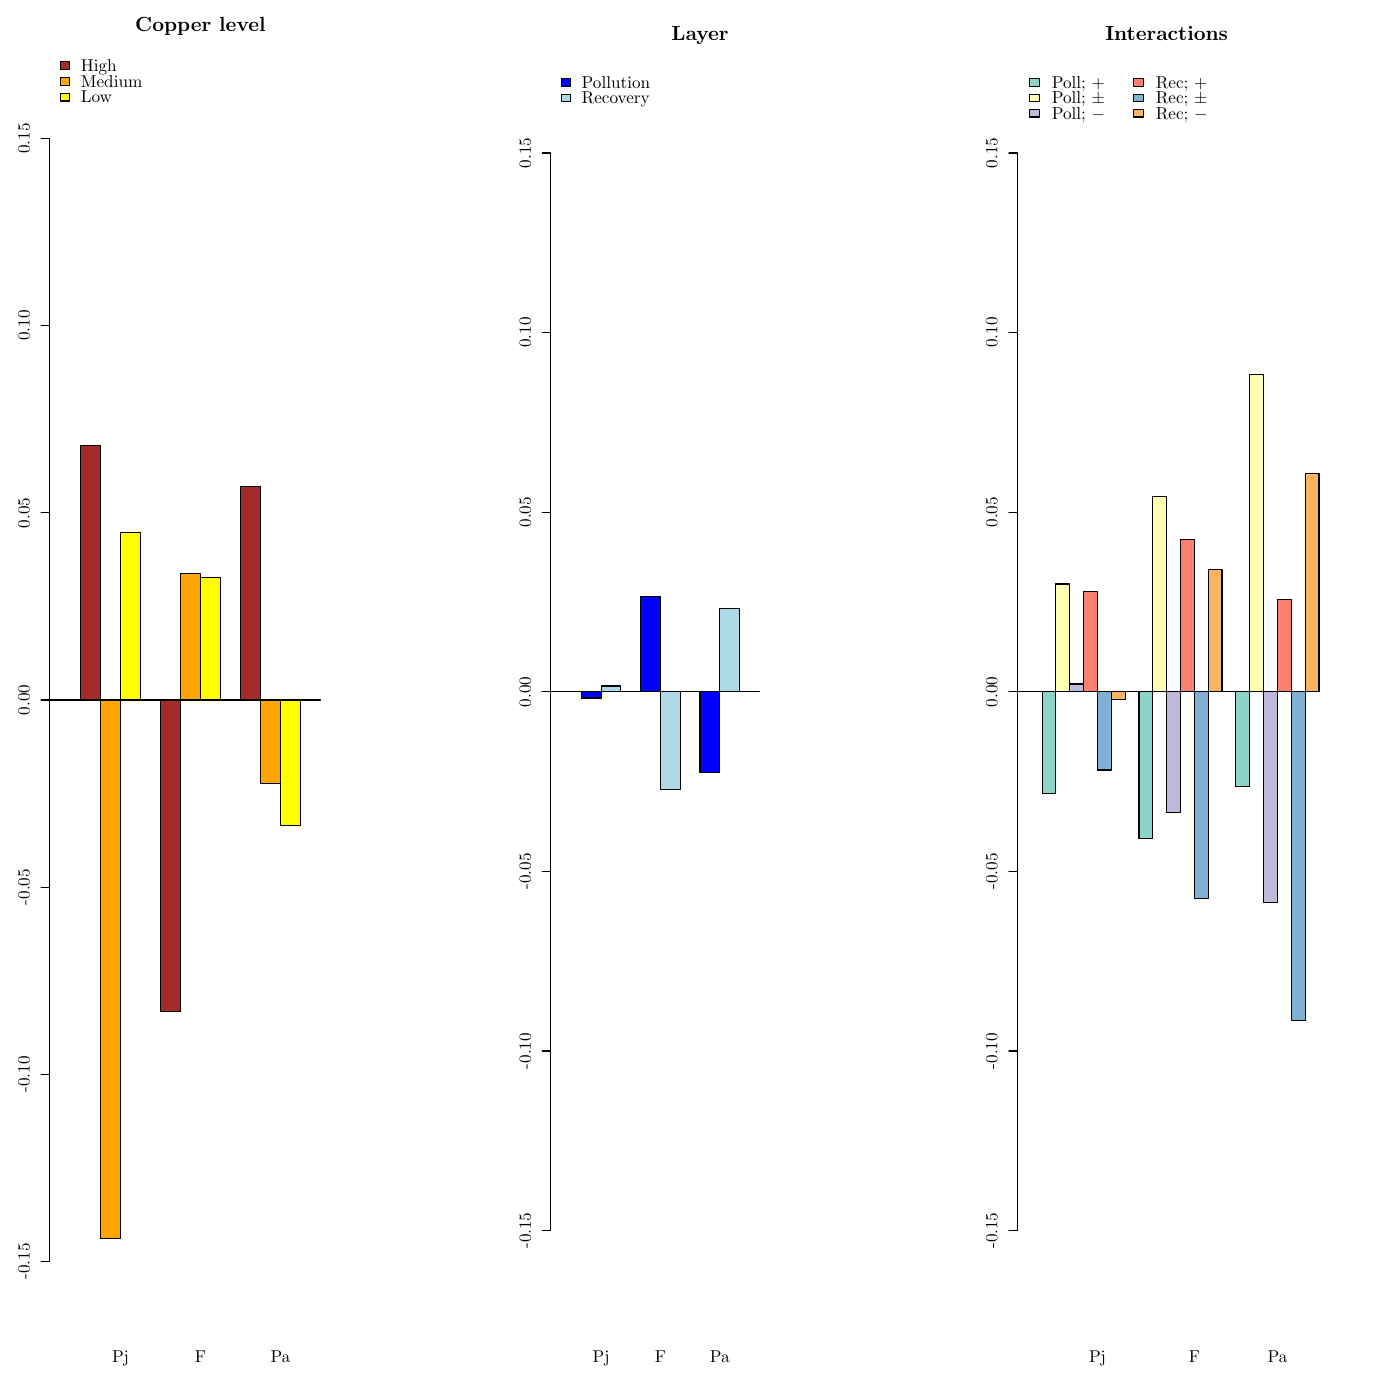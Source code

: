 % Created by tikzDevice version 0.9 on 2016-03-08 15:48:54
% !TEX encoding = UTF-8 Unicode
\documentclass{article}
\nonstopmode

\usepackage{tikz}

\usepackage[active,tightpage,psfixbb]{preview}

\PreviewEnvironment{pgfpicture}

\setlength\PreviewBorder{0pt}

\newcommand{\SweaveOpts}[1]{}  % do not interfere with LaTeX
\newcommand{\SweaveInput}[1]{} % because they are not real TeX commands
\newcommand{\Sexpr}[1]{}       % will only be parsed by R


\usepackage[utf8]{inputenc}
\usepackage{amsmath}
\usepackage{graphicx}
%\usepackage{bbold}
\usepackage{tikz}
%\usepackage{silence}
\usepackage{mdframed}
%\WarningFilter{mdframed}{You got a bad break}
\usepackage[colorinlistoftodos]{todonotes}
%\usepackage{listings}
\usepackage{listingsutf8}
\usepackage{color}
\colorlet{exampcol}{blue!10}
\usepackage{multicol}
\usepackage[answerdelayed]{exercise}
\usepackage{booktabs}
\usepackage{caption}

\title{BIO311: Population Ecology\\ \textit{Prac 9: Population Matrices \& LTRE}}

\setcounter{tocdepth}{1} % Determines the depth of the table of contents;; 0:chapters, 1: chapters and sections, 2: chapters,sections and subsections

%\renewcommand{\theExercise}{\thechapter.\arabic{Exercise}}%


\begin{document}

\begin{tikzpicture}[x=1pt,y=1pt]
\definecolor{fillColor}{RGB}{255,255,255}
\path[use as bounding box,fill=fillColor,fill opacity=0.00] (0,0) rectangle (505.89,505.89);
\begin{scope}
\path[clip] (  0.00,  0.00) rectangle (168.63,505.89);
\definecolor{drawColor}{RGB}{0,0,0}
\definecolor{fillColor}{RGB}{165,42,42}

\path[draw=drawColor,line width= 0.4pt,line join=round,line cap=round,fill=fillColor] ( 29.09,252.94) rectangle ( 36.31,344.84);
\definecolor{fillColor}{RGB}{255,165,0}

\path[draw=drawColor,line width= 0.4pt,line join=round,line cap=round,fill=fillColor] ( 36.31,252.94) rectangle ( 43.54, 58.40);
\definecolor{fillColor}{RGB}{255,255,0}

\path[draw=drawColor,line width= 0.4pt,line join=round,line cap=round,fill=fillColor] ( 43.54,252.94) rectangle ( 50.76,313.40);
\definecolor{fillColor}{RGB}{165,42,42}

\path[draw=drawColor,line width= 0.4pt,line join=round,line cap=round,fill=fillColor] ( 57.99,252.94) rectangle ( 65.21,140.34);
\definecolor{fillColor}{RGB}{255,165,0}

\path[draw=drawColor,line width= 0.4pt,line join=round,line cap=round,fill=fillColor] ( 65.21,252.94) rectangle ( 72.43,298.66);
\definecolor{fillColor}{RGB}{255,255,0}

\path[draw=drawColor,line width= 0.4pt,line join=round,line cap=round,fill=fillColor] ( 72.43,252.94) rectangle ( 79.66,297.32);
\definecolor{fillColor}{RGB}{165,42,42}

\path[draw=drawColor,line width= 0.4pt,line join=round,line cap=round,fill=fillColor] ( 86.88,252.94) rectangle ( 94.11,329.96);
\definecolor{fillColor}{RGB}{255,165,0}

\path[draw=drawColor,line width= 0.4pt,line join=round,line cap=round,fill=fillColor] ( 94.11,252.94) rectangle (101.33,222.64);
\definecolor{fillColor}{RGB}{255,255,0}

\path[draw=drawColor,line width= 0.4pt,line join=round,line cap=round,fill=fillColor] (101.33,252.94) rectangle (108.56,207.64);

\node[text=drawColor,anchor=base,inner sep=0pt, outer sep=0pt, scale=  0.74] at ( 72.43,494.43) {\bfseries Copper level};

\node[text=drawColor,rotate= 90.00,anchor=base,inner sep=0pt, outer sep=0pt, scale=  0.62] at ( -1.19,252.94) {Parameters contribution};
\end{scope}
\begin{scope}
\path[clip] (  0.00,  0.00) rectangle (505.89,505.89);
\definecolor{drawColor}{RGB}{0,0,0}

\path[draw=drawColor,line width= 0.4pt,line join=round,line cap=round] ( 17.82, 50.05) -- ( 17.82,455.84);

\path[draw=drawColor,line width= 0.4pt,line join=round,line cap=round] ( 17.82, 50.05) -- ( 14.85, 50.05);

\path[draw=drawColor,line width= 0.4pt,line join=round,line cap=round] ( 17.82,117.68) -- ( 14.85,117.68);

\path[draw=drawColor,line width= 0.4pt,line join=round,line cap=round] ( 17.82,185.31) -- ( 14.85,185.31);

\path[draw=drawColor,line width= 0.4pt,line join=round,line cap=round] ( 17.82,252.94) -- ( 14.85,252.94);

\path[draw=drawColor,line width= 0.4pt,line join=round,line cap=round] ( 17.82,320.58) -- ( 14.85,320.58);

\path[draw=drawColor,line width= 0.4pt,line join=round,line cap=round] ( 17.82,388.21) -- ( 14.85,388.21);

\path[draw=drawColor,line width= 0.4pt,line join=round,line cap=round] ( 17.82,455.84) -- ( 14.85,455.84);

\node[text=drawColor,rotate= 90.00,anchor=base,inner sep=0pt, outer sep=0pt, scale=  0.62] at ( 10.69, 50.05) {-0.15};

\node[text=drawColor,rotate= 90.00,anchor=base,inner sep=0pt, outer sep=0pt, scale=  0.62] at ( 10.69,117.68) {-0.10};

\node[text=drawColor,rotate= 90.00,anchor=base,inner sep=0pt, outer sep=0pt, scale=  0.62] at ( 10.69,185.31) {-0.05};

\node[text=drawColor,rotate= 90.00,anchor=base,inner sep=0pt, outer sep=0pt, scale=  0.62] at ( 10.69,252.94) {0.00};

\node[text=drawColor,rotate= 90.00,anchor=base,inner sep=0pt, outer sep=0pt, scale=  0.62] at ( 10.69,320.58) {0.05};

\node[text=drawColor,rotate= 90.00,anchor=base,inner sep=0pt, outer sep=0pt, scale=  0.62] at ( 10.69,388.21) {0.10};

\node[text=drawColor,rotate= 90.00,anchor=base,inner sep=0pt, outer sep=0pt, scale=  0.62] at ( 10.69,455.84) {0.15};
\end{scope}
\begin{scope}
\path[clip] ( 17.82, 17.82) rectangle (127.05,488.07);
\definecolor{drawColor}{RGB}{0,0,0}

\path[draw=drawColor,line width= 0.4pt,line join=round,line cap=round] ( 14.64,252.94) -- (115.78,252.94);
\end{scope}
\begin{scope}
\path[clip] (  0.00,  0.00) rectangle (168.63,505.89);
\definecolor{drawColor}{RGB}{0,0,0}
\definecolor{fillColor}{RGB}{165,42,42}

\path[draw=drawColor,line width= 0.4pt,line join=round,line cap=round,fill=fillColor] ( 21.90,483.75) rectangle ( 25.16,480.88);
\definecolor{fillColor}{RGB}{255,165,0}

\path[draw=drawColor,line width= 0.4pt,line join=round,line cap=round,fill=fillColor] ( 21.90,478.00) rectangle ( 25.16,475.12);
\definecolor{fillColor}{RGB}{255,255,0}

\path[draw=drawColor,line width= 0.4pt,line join=round,line cap=round,fill=fillColor] ( 21.90,472.24) rectangle ( 25.16,469.37);

\node[text=drawColor,anchor=base west,inner sep=0pt, outer sep=0pt, scale=  0.62] at ( 29.23,480.19) {High};

\node[text=drawColor,anchor=base west,inner sep=0pt, outer sep=0pt, scale=  0.62] at ( 29.23,474.44) {Medium};

\node[text=drawColor,anchor=base west,inner sep=0pt, outer sep=0pt, scale=  0.62] at ( 29.23,468.68) {Low};
\end{scope}
\begin{scope}
\path[clip] (  0.00,  0.00) rectangle (505.89,505.89);
\definecolor{drawColor}{RGB}{0,0,0}

\node[text=drawColor,anchor=base,inner sep=0pt, outer sep=0pt, scale=  0.62] at ( 43.54, 13.66) {Pj};

\node[text=drawColor,anchor=base,inner sep=0pt, outer sep=0pt, scale=  0.62] at ( 72.43, 13.66) {F};

\node[text=drawColor,anchor=base,inner sep=0pt, outer sep=0pt, scale=  0.62] at (101.33, 13.66) {Pa};
\end{scope}
\begin{scope}
\path[clip] (168.63,  0.00) rectangle (337.26,505.89);
\definecolor{drawColor}{RGB}{0,0,0}
\definecolor{fillColor}{RGB}{0,0,255}

\path[draw=drawColor,line width= 0.4pt,line join=round,line cap=round,fill=fillColor] (210.07,255.92) rectangle (217.22,253.65);
\definecolor{fillColor}{RGB}{173,216,230}

\path[draw=drawColor,line width= 0.4pt,line join=round,line cap=round,fill=fillColor] (217.22,255.92) rectangle (224.36,258.00);
\definecolor{fillColor}{RGB}{0,0,255}

\path[draw=drawColor,line width= 0.4pt,line join=round,line cap=round,fill=fillColor] (231.51,255.92) rectangle (238.65,290.29);
\definecolor{fillColor}{RGB}{173,216,230}

\path[draw=drawColor,line width= 0.4pt,line join=round,line cap=round,fill=fillColor] (238.65,255.92) rectangle (245.80,220.51);
\definecolor{fillColor}{RGB}{0,0,255}

\path[draw=drawColor,line width= 0.4pt,line join=round,line cap=round,fill=fillColor] (252.94,255.92) rectangle (260.09,226.59);
\definecolor{fillColor}{RGB}{173,216,230}

\path[draw=drawColor,line width= 0.4pt,line join=round,line cap=round,fill=fillColor] (260.09,255.92) rectangle (267.24,285.86);

\node[text=drawColor,anchor=base,inner sep=0pt, outer sep=0pt, scale=  0.74] at (252.94,491.16) {\bfseries Layer};
\end{scope}
\begin{scope}
\path[clip] (  0.00,  0.00) rectangle (505.89,505.89);
\definecolor{drawColor}{RGB}{0,0,0}

\path[draw=drawColor,line width= 0.4pt,line join=round,line cap=round] (198.92, 61.22) -- (198.92,450.61);

\path[draw=drawColor,line width= 0.4pt,line join=round,line cap=round] (198.92, 61.22) -- (195.95, 61.22);

\path[draw=drawColor,line width= 0.4pt,line join=round,line cap=round] (198.92,126.12) -- (195.95,126.12);

\path[draw=drawColor,line width= 0.4pt,line join=round,line cap=round] (198.92,191.02) -- (195.95,191.02);

\path[draw=drawColor,line width= 0.4pt,line join=round,line cap=round] (198.92,255.92) -- (195.95,255.92);

\path[draw=drawColor,line width= 0.4pt,line join=round,line cap=round] (198.92,320.81) -- (195.95,320.81);

\path[draw=drawColor,line width= 0.4pt,line join=round,line cap=round] (198.92,385.71) -- (195.95,385.71);

\path[draw=drawColor,line width= 0.4pt,line join=round,line cap=round] (198.92,450.61) -- (195.95,450.61);

\node[text=drawColor,rotate= 90.00,anchor=base,inner sep=0pt, outer sep=0pt, scale=  0.62] at (191.80, 61.22) {-0.15};

\node[text=drawColor,rotate= 90.00,anchor=base,inner sep=0pt, outer sep=0pt, scale=  0.62] at (191.80,126.12) {-0.10};

\node[text=drawColor,rotate= 90.00,anchor=base,inner sep=0pt, outer sep=0pt, scale=  0.62] at (191.80,191.02) {-0.05};

\node[text=drawColor,rotate= 90.00,anchor=base,inner sep=0pt, outer sep=0pt, scale=  0.62] at (191.80,255.92) {0.00};

\node[text=drawColor,rotate= 90.00,anchor=base,inner sep=0pt, outer sep=0pt, scale=  0.62] at (191.80,320.81) {0.05};

\node[text=drawColor,rotate= 90.00,anchor=base,inner sep=0pt, outer sep=0pt, scale=  0.62] at (191.80,385.71) {0.10};

\node[text=drawColor,rotate= 90.00,anchor=base,inner sep=0pt, outer sep=0pt, scale=  0.62] at (191.80,450.61) {0.15};
\end{scope}
\begin{scope}
\path[clip] (168.63,  0.00) rectangle (337.26,505.89);
\definecolor{drawColor}{RGB}{0,0,0}

\path[draw=drawColor,line width= 0.4pt,line join=round,line cap=round] (195.78,255.92) -- (274.38,255.92);
\definecolor{fillColor}{RGB}{0,0,255}

\path[draw=drawColor,line width= 0.4pt,line join=round,line cap=round,fill=fillColor] (202.95,477.39) rectangle (206.18,474.63);
\definecolor{fillColor}{RGB}{173,216,230}

\path[draw=drawColor,line width= 0.4pt,line join=round,line cap=round,fill=fillColor] (202.95,471.87) rectangle (206.18,469.11);

\node[text=drawColor,anchor=base west,inner sep=0pt, outer sep=0pt, scale=  0.62] at (210.21,473.89) {Pollution};

\node[text=drawColor,anchor=base west,inner sep=0pt, outer sep=0pt, scale=  0.62] at (210.21,468.37) {Recovery};
\end{scope}
\begin{scope}
\path[clip] (  0.00,  0.00) rectangle (505.89,505.89);
\definecolor{drawColor}{RGB}{0,0,0}

\node[text=drawColor,anchor=base,inner sep=0pt, outer sep=0pt, scale=  0.62] at (217.22, 13.66) {Pj};

\node[text=drawColor,anchor=base,inner sep=0pt, outer sep=0pt, scale=  0.62] at (238.65, 13.66) {F};

\node[text=drawColor,anchor=base,inner sep=0pt, outer sep=0pt, scale=  0.62] at (260.09, 13.66) {Pa};
\end{scope}
\begin{scope}
\path[clip] (337.26,  0.00) rectangle (505.89,505.89);
\definecolor{drawColor}{RGB}{0,0,0}
\definecolor{fillColor}{RGB}{141,211,199}

\path[draw=drawColor,line width= 0.4pt,line join=round,line cap=round,fill=fillColor] (376.56,255.92) rectangle (381.56,219.00);
\definecolor{fillColor}{RGB}{255,255,179}

\path[draw=drawColor,line width= 0.4pt,line join=round,line cap=round,fill=fillColor] (381.56,255.92) rectangle (386.56,294.85);
\definecolor{fillColor}{RGB}{190,186,218}

\path[draw=drawColor,line width= 0.4pt,line join=round,line cap=round,fill=fillColor] (386.56,255.92) rectangle (391.56,258.74);
\definecolor{fillColor}{RGB}{251,128,114}

\path[draw=drawColor,line width= 0.4pt,line join=round,line cap=round,fill=fillColor] (391.56,255.92) rectangle (396.57,292.23);
\definecolor{fillColor}{RGB}{128,177,211}

\path[draw=drawColor,line width= 0.4pt,line join=round,line cap=round,fill=fillColor] (396.57,255.92) rectangle (401.57,227.63);
\definecolor{fillColor}{RGB}{253,180,98}

\path[draw=drawColor,line width= 0.4pt,line join=round,line cap=round,fill=fillColor] (401.57,255.92) rectangle (406.57,253.25);
\definecolor{fillColor}{RGB}{141,211,199}

\path[draw=drawColor,line width= 0.4pt,line join=round,line cap=round,fill=fillColor] (411.57,255.92) rectangle (416.57,202.85);
\definecolor{fillColor}{RGB}{255,255,179}

\path[draw=drawColor,line width= 0.4pt,line join=round,line cap=round,fill=fillColor] (416.57,255.92) rectangle (421.57,326.45);
\definecolor{fillColor}{RGB}{190,186,218}

\path[draw=drawColor,line width= 0.4pt,line join=round,line cap=round,fill=fillColor] (421.57,255.92) rectangle (426.58,212.43);
\definecolor{fillColor}{RGB}{251,128,114}

\path[draw=drawColor,line width= 0.4pt,line join=round,line cap=round,fill=fillColor] (426.58,255.92) rectangle (431.58,310.89);
\definecolor{fillColor}{RGB}{128,177,211}

\path[draw=drawColor,line width= 0.4pt,line join=round,line cap=round,fill=fillColor] (431.58,255.92) rectangle (436.58,181.15);
\definecolor{fillColor}{RGB}{253,180,98}

\path[draw=drawColor,line width= 0.4pt,line join=round,line cap=round,fill=fillColor] (436.58,255.92) rectangle (441.58,299.98);
\definecolor{fillColor}{RGB}{141,211,199}

\path[draw=drawColor,line width= 0.4pt,line join=round,line cap=round,fill=fillColor] (446.58,255.92) rectangle (451.59,221.58);
\definecolor{fillColor}{RGB}{255,255,179}

\path[draw=drawColor,line width= 0.4pt,line join=round,line cap=round,fill=fillColor] (451.59,255.92) rectangle (456.59,370.51);
\definecolor{fillColor}{RGB}{190,186,218}

\path[draw=drawColor,line width= 0.4pt,line join=round,line cap=round,fill=fillColor] (456.59,255.92) rectangle (461.59,179.79);
\definecolor{fillColor}{RGB}{251,128,114}

\path[draw=drawColor,line width= 0.4pt,line join=round,line cap=round,fill=fillColor] (461.59,255.92) rectangle (466.59,289.34);
\definecolor{fillColor}{RGB}{128,177,211}

\path[draw=drawColor,line width= 0.4pt,line join=round,line cap=round,fill=fillColor] (466.59,255.92) rectangle (471.59,137.23);
\definecolor{fillColor}{RGB}{253,180,98}

\path[draw=drawColor,line width= 0.4pt,line join=round,line cap=round,fill=fillColor] (471.59,255.92) rectangle (476.60,334.79);

\node[text=drawColor,anchor=base,inner sep=0pt, outer sep=0pt, scale=  0.74] at (421.57,491.16) {\bfseries Interactions};
\end{scope}
\begin{scope}
\path[clip] (  0.00,  0.00) rectangle (505.89,505.89);
\definecolor{drawColor}{RGB}{0,0,0}

\path[draw=drawColor,line width= 0.4pt,line join=round,line cap=round] (367.55, 61.22) -- (367.55,450.61);

\path[draw=drawColor,line width= 0.4pt,line join=round,line cap=round] (367.55, 61.22) -- (364.58, 61.22);

\path[draw=drawColor,line width= 0.4pt,line join=round,line cap=round] (367.55,126.12) -- (364.58,126.12);

\path[draw=drawColor,line width= 0.4pt,line join=round,line cap=round] (367.55,191.02) -- (364.58,191.02);

\path[draw=drawColor,line width= 0.4pt,line join=round,line cap=round] (367.55,255.92) -- (364.58,255.92);

\path[draw=drawColor,line width= 0.4pt,line join=round,line cap=round] (367.55,320.81) -- (364.58,320.81);

\path[draw=drawColor,line width= 0.4pt,line join=round,line cap=round] (367.55,385.71) -- (364.58,385.71);

\path[draw=drawColor,line width= 0.4pt,line join=round,line cap=round] (367.55,450.61) -- (364.58,450.61);

\node[text=drawColor,rotate= 90.00,anchor=base,inner sep=0pt, outer sep=0pt, scale=  0.62] at (360.43, 61.22) {-0.15};

\node[text=drawColor,rotate= 90.00,anchor=base,inner sep=0pt, outer sep=0pt, scale=  0.62] at (360.43,126.12) {-0.10};

\node[text=drawColor,rotate= 90.00,anchor=base,inner sep=0pt, outer sep=0pt, scale=  0.62] at (360.43,191.02) {-0.05};

\node[text=drawColor,rotate= 90.00,anchor=base,inner sep=0pt, outer sep=0pt, scale=  0.62] at (360.43,255.92) {0.00};

\node[text=drawColor,rotate= 90.00,anchor=base,inner sep=0pt, outer sep=0pt, scale=  0.62] at (360.43,320.81) {0.05};

\node[text=drawColor,rotate= 90.00,anchor=base,inner sep=0pt, outer sep=0pt, scale=  0.62] at (360.43,385.71) {0.10};

\node[text=drawColor,rotate= 90.00,anchor=base,inner sep=0pt, outer sep=0pt, scale=  0.62] at (360.43,450.61) {0.15};
\end{scope}
\begin{scope}
\path[clip] (337.26,  0.00) rectangle (505.89,505.89);
\definecolor{drawColor}{RGB}{0,0,0}

\path[draw=drawColor,line width= 0.4pt,line join=round,line cap=round] (366.55,255.92) -- (471.59,255.92);
\definecolor{fillColor}{RGB}{141,211,199}

\path[draw=drawColor,line width= 0.4pt,line join=round,line cap=round,fill=fillColor] (372.03,477.39) rectangle (375.61,474.63);
\definecolor{fillColor}{RGB}{255,255,179}

\path[draw=drawColor,line width= 0.4pt,line join=round,line cap=round,fill=fillColor] (372.03,471.87) rectangle (375.61,469.11);
\definecolor{fillColor}{RGB}{190,186,218}

\path[draw=drawColor,line width= 0.4pt,line join=round,line cap=round,fill=fillColor] (372.03,466.35) rectangle (375.61,463.59);
\definecolor{fillColor}{RGB}{251,128,114}

\path[draw=drawColor,line width= 0.4pt,line join=round,line cap=round,fill=fillColor] (409.57,477.39) rectangle (413.15,474.63);
\definecolor{fillColor}{RGB}{128,177,211}

\path[draw=drawColor,line width= 0.4pt,line join=round,line cap=round,fill=fillColor] (409.57,471.87) rectangle (413.15,469.11);
\definecolor{fillColor}{RGB}{253,180,98}

\path[draw=drawColor,line width= 0.4pt,line join=round,line cap=round,fill=fillColor] (409.57,466.35) rectangle (413.15,463.59);

\node[text=drawColor,anchor=base west,inner sep=0pt, outer sep=0pt, scale=  0.62] at (380.09,473.89) {Poll; $+$};

\node[text=drawColor,anchor=base west,inner sep=0pt, outer sep=0pt, scale=  0.62] at (380.09,468.37) {Poll; $\pm$};

\node[text=drawColor,anchor=base west,inner sep=0pt, outer sep=0pt, scale=  0.62] at (380.09,462.85) {Poll; $-$};

\node[text=drawColor,anchor=base west,inner sep=0pt, outer sep=0pt, scale=  0.62] at (417.63,473.89) {Rec; $+$};

\node[text=drawColor,anchor=base west,inner sep=0pt, outer sep=0pt, scale=  0.62] at (417.63,468.37) {Rec; $\pm$};

\node[text=drawColor,anchor=base west,inner sep=0pt, outer sep=0pt, scale=  0.62] at (417.63,462.85) {Rec; $-$};
\end{scope}
\begin{scope}
\path[clip] (  0.00,  0.00) rectangle (505.89,505.89);
\definecolor{drawColor}{RGB}{0,0,0}

\node[text=drawColor,anchor=base,inner sep=0pt, outer sep=0pt, scale=  0.62] at (396.57, 13.66) {Pj};

\node[text=drawColor,anchor=base,inner sep=0pt, outer sep=0pt, scale=  0.62] at (431.58, 13.66) {F};

\node[text=drawColor,anchor=base,inner sep=0pt, outer sep=0pt, scale=  0.62] at (461.59, 13.66) {Pa};
\end{scope}
\end{tikzpicture}

\end{document}
